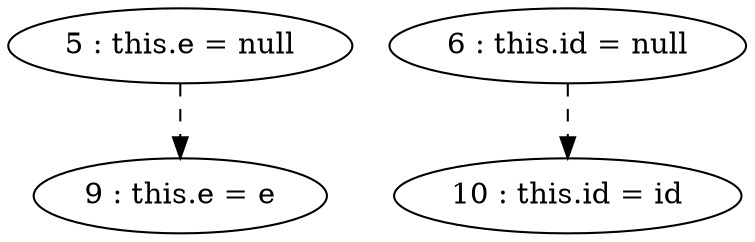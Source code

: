 digraph G {
"5 : this.e = null"
"5 : this.e = null" -> "9 : this.e = e" [style=dashed]
"6 : this.id = null"
"6 : this.id = null" -> "10 : this.id = id" [style=dashed]
"9 : this.e = e"
"10 : this.id = id"
}